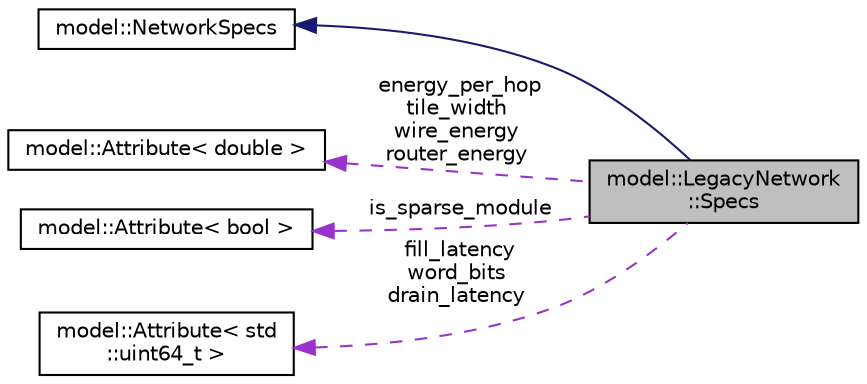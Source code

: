 digraph "model::LegacyNetwork::Specs"
{
 // LATEX_PDF_SIZE
  edge [fontname="Helvetica",fontsize="10",labelfontname="Helvetica",labelfontsize="10"];
  node [fontname="Helvetica",fontsize="10",shape=record];
  rankdir="LR";
  Node1 [label="model::LegacyNetwork\l::Specs",height=0.2,width=0.4,color="black", fillcolor="grey75", style="filled", fontcolor="black",tooltip=" "];
  Node2 -> Node1 [dir="back",color="midnightblue",fontsize="10",style="solid",fontname="Helvetica"];
  Node2 [label="model::NetworkSpecs",height=0.2,width=0.4,color="black", fillcolor="white", style="filled",URL="$structmodel_1_1NetworkSpecs.html",tooltip=" "];
  Node3 -> Node1 [dir="back",color="darkorchid3",fontsize="10",style="dashed",label=" energy_per_hop\ntile_width\nwire_energy\nrouter_energy" ,fontname="Helvetica"];
  Node3 [label="model::Attribute\< double \>",height=0.2,width=0.4,color="black", fillcolor="white", style="filled",URL="$classmodel_1_1Attribute.html",tooltip=" "];
  Node4 -> Node1 [dir="back",color="darkorchid3",fontsize="10",style="dashed",label=" is_sparse_module" ,fontname="Helvetica"];
  Node4 [label="model::Attribute\< bool \>",height=0.2,width=0.4,color="black", fillcolor="white", style="filled",URL="$classmodel_1_1Attribute.html",tooltip=" "];
  Node5 -> Node1 [dir="back",color="darkorchid3",fontsize="10",style="dashed",label=" fill_latency\nword_bits\ndrain_latency" ,fontname="Helvetica"];
  Node5 [label="model::Attribute\< std\l::uint64_t \>",height=0.2,width=0.4,color="black", fillcolor="white", style="filled",URL="$classmodel_1_1Attribute.html",tooltip=" "];
}
